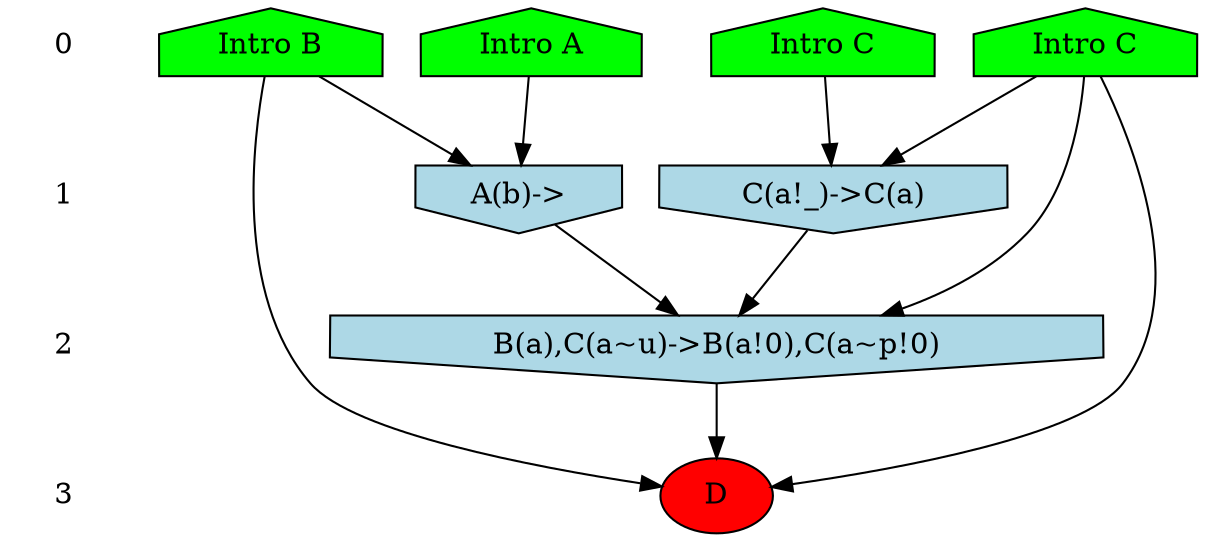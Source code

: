 /* Compression of 7 causal flows obtained in average at 5.022315E-01 t.u */
/* Compressed causal flows were: [10;8;6;4;3;2;1] */
digraph G{
 ranksep=.5 ; 
{ rank = same ; "0" [shape=plaintext] ; node_1 [label ="Intro A", shape=house, style=filled, fillcolor=green] ;
node_2 [label ="Intro B", shape=house, style=filled, fillcolor=green] ;
node_3 [label ="Intro C", shape=house, style=filled, fillcolor=green] ;
node_4 [label ="Intro C", shape=house, style=filled, fillcolor=green] ;
}
{ rank = same ; "1" [shape=plaintext] ; node_5 [label="C(a!_)->C(a)", shape=invhouse, style=filled, fillcolor = lightblue] ;
node_6 [label="A(b)->", shape=invhouse, style=filled, fillcolor = lightblue] ;
}
{ rank = same ; "2" [shape=plaintext] ; node_7 [label="B(a),C(a~u)->B(a!0),C(a~p!0)", shape=invhouse, style=filled, fillcolor = lightblue] ;
}
{ rank = same ; "3" [shape=plaintext] ; node_8 [label ="D", style=filled, fillcolor=red] ;
}
"0" -> "1" [style="invis"]; 
"1" -> "2" [style="invis"]; 
"2" -> "3" [style="invis"]; 
node_3 -> node_5
node_4 -> node_5
node_1 -> node_6
node_2 -> node_6
node_3 -> node_7
node_5 -> node_7
node_6 -> node_7
node_2 -> node_8
node_3 -> node_8
node_7 -> node_8
}
/*
 Dot generation time: 0.000000
*/